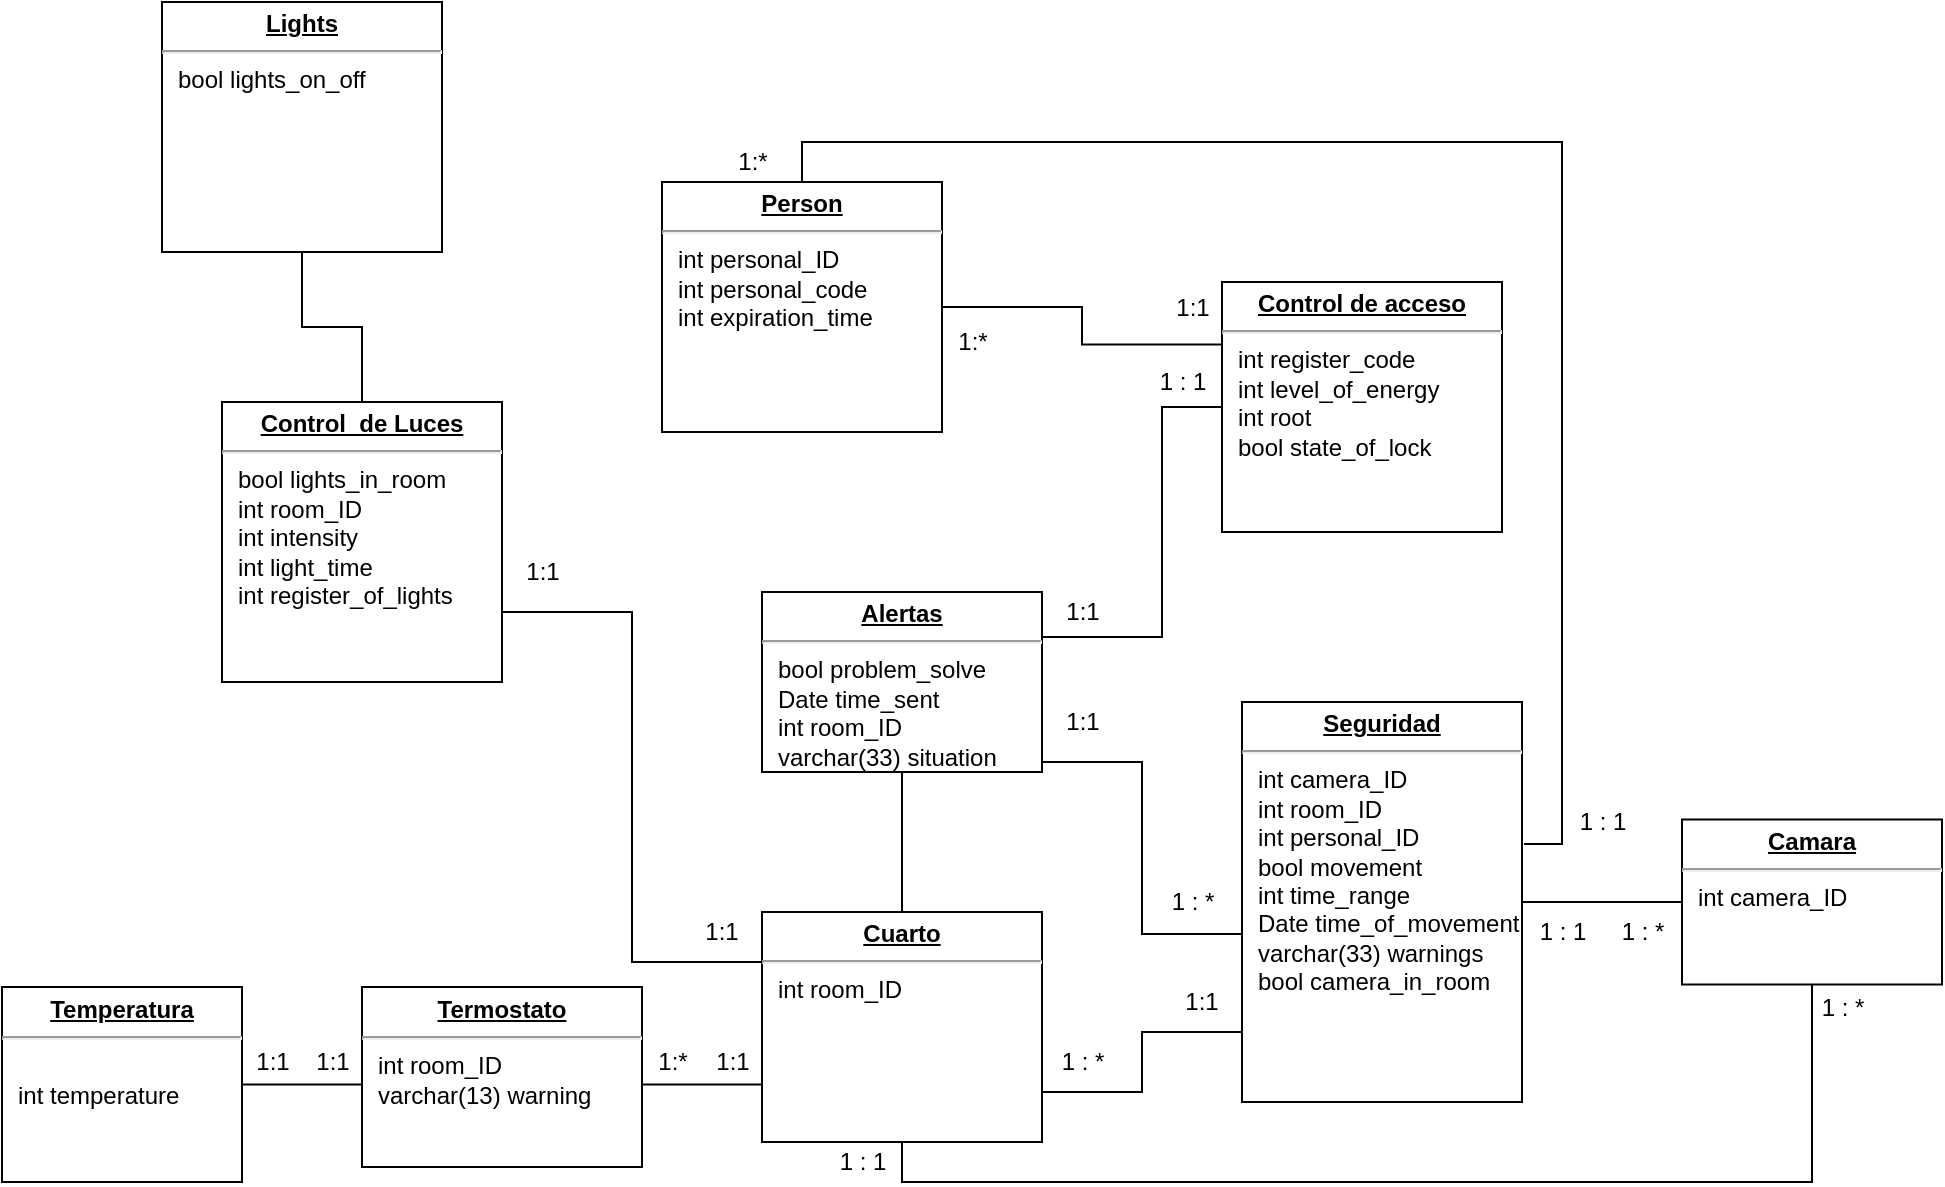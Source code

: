 <mxfile version="13.7.9" type="github">
  <diagram name="Page-1" id="a7904f86-f2b4-8e86-fa97-74104820619b">
    <mxGraphModel dx="872" dy="415" grid="1" gridSize="10" guides="1" tooltips="1" connect="1" arrows="1" fold="1" page="1" pageScale="1" pageWidth="1100" pageHeight="850" background="#ffffff" math="0" shadow="0">
      <root>
        <mxCell id="0" />
        <mxCell id="1" parent="0" />
        <mxCell id="24794b860abc3c2d-17" value="&lt;p style=&quot;margin: 0px ; margin-top: 4px ; text-align: center ; text-decoration: underline&quot;&gt;&lt;b&gt;Control&amp;nbsp; de Luces&lt;/b&gt;&lt;/p&gt;&lt;hr&gt;&lt;p style=&quot;margin: 0px ; margin-left: 8px&quot;&gt;bool lights_in_room&lt;/p&gt;&lt;p style=&quot;margin: 0px ; margin-left: 8px&quot;&gt;int room_ID&lt;/p&gt;&lt;p style=&quot;margin: 0px ; margin-left: 8px&quot;&gt;int intensity&lt;/p&gt;&lt;p style=&quot;margin: 0px ; margin-left: 8px&quot;&gt;int light_time&lt;/p&gt;&lt;p style=&quot;margin: 0px ; margin-left: 8px&quot;&gt;int register_of_lights&lt;/p&gt;&lt;p style=&quot;margin: 0px ; margin-left: 8px&quot;&gt;&lt;br&gt;&lt;/p&gt;&lt;p style=&quot;margin: 0px ; margin-left: 8px&quot;&gt;&lt;br&gt;&lt;/p&gt;" style="verticalAlign=top;align=left;overflow=fill;fontSize=12;fontFamily=Helvetica;html=1;rounded=0;shadow=0;comic=0;labelBackgroundColor=none;strokeWidth=1" parent="1" vertex="1">
          <mxGeometry x="140" y="210" width="140" height="140" as="geometry" />
        </mxCell>
        <mxCell id="1vMcAqGXp4CeMKx0f15Z-10" style="edgeStyle=orthogonalEdgeStyle;rounded=0;orthogonalLoop=1;jettySize=auto;html=1;entryX=0;entryY=0.75;entryDx=0;entryDy=0;verticalAlign=middle;endArrow=none;endFill=0;" parent="1" source="24794b860abc3c2d-19" target="24794b860abc3c2d-21" edge="1">
          <mxGeometry relative="1" as="geometry" />
        </mxCell>
        <mxCell id="24794b860abc3c2d-19" value="&lt;p style=&quot;margin: 0px ; margin-top: 4px ; text-align: center ; text-decoration: underline&quot;&gt;&lt;b&gt;Temperatura&lt;/b&gt;&lt;/p&gt;&lt;hr&gt;&lt;p style=&quot;margin: 0px ; margin-left: 8px&quot;&gt;&lt;br&gt;&lt;/p&gt;&lt;p style=&quot;margin: 0px ; margin-left: 8px&quot;&gt;int temperature&lt;/p&gt;&lt;p style=&quot;margin: 0px ; margin-left: 8px&quot;&gt;&lt;br&gt;&lt;/p&gt;" style="verticalAlign=top;align=left;overflow=fill;fontSize=12;fontFamily=Helvetica;html=1;rounded=0;shadow=0;comic=0;labelBackgroundColor=none;strokeWidth=1" parent="1" vertex="1">
          <mxGeometry x="30" y="502.5" width="120" height="97.5" as="geometry" />
        </mxCell>
        <mxCell id="24794b860abc3c2d-32" style="edgeStyle=orthogonalEdgeStyle;rounded=0;html=1;labelBackgroundColor=none;endArrow=none;endFill=0;endSize=8;fontFamily=Verdana;fontSize=12;align=left;exitX=1;exitY=0.5;" parent="1" source="24794b860abc3c2d-20" target="24794b860abc3c2d-24" edge="1">
          <mxGeometry relative="1" as="geometry">
            <Array as="points">
              <mxPoint x="550" y="390" />
              <mxPoint x="600" y="390" />
              <mxPoint x="600" y="476" />
            </Array>
          </mxGeometry>
        </mxCell>
        <mxCell id="vEcGuKXlBhVvmT3Uw1EQ-3" style="edgeStyle=orthogonalEdgeStyle;rounded=0;orthogonalLoop=1;jettySize=auto;html=1;exitX=0.5;exitY=1;exitDx=0;exitDy=0;entryX=0.5;entryY=0;entryDx=0;entryDy=0;endArrow=none;endFill=0;" parent="1" source="24794b860abc3c2d-20" target="24794b860abc3c2d-21" edge="1">
          <mxGeometry relative="1" as="geometry" />
        </mxCell>
        <mxCell id="24794b860abc3c2d-20" value="&lt;p style=&quot;margin: 0px ; margin-top: 4px ; text-align: center ; text-decoration: underline&quot;&gt;&lt;b&gt;Alertas&lt;/b&gt;&lt;/p&gt;&lt;hr&gt;&lt;p style=&quot;margin: 0px ; margin-left: 8px&quot;&gt;bool problem_solve&lt;/p&gt;&lt;p style=&quot;margin: 0px ; margin-left: 8px&quot;&gt;Date time_sent&lt;/p&gt;&lt;p style=&quot;margin: 0px ; margin-left: 8px&quot;&gt;int room_ID&lt;/p&gt;&lt;p style=&quot;margin: 0px ; margin-left: 8px&quot;&gt;varchar(33) situation&lt;/p&gt;" style="verticalAlign=top;align=left;overflow=fill;fontSize=12;fontFamily=Helvetica;html=1;rounded=0;shadow=0;comic=0;labelBackgroundColor=none;strokeWidth=1" parent="1" vertex="1">
          <mxGeometry x="410" y="305" width="140" height="90" as="geometry" />
        </mxCell>
        <mxCell id="24794b860abc3c2d-33" style="edgeStyle=orthogonalEdgeStyle;rounded=0;html=1;exitX=1;exitY=0.5;entryX=0;entryY=0.75;labelBackgroundColor=none;endArrow=none;endFill=0;endSize=8;fontFamily=Verdana;fontSize=12;align=left;" parent="1" source="24794b860abc3c2d-21" target="24794b860abc3c2d-24" edge="1">
          <mxGeometry relative="1" as="geometry">
            <Array as="points">
              <mxPoint x="600" y="555" />
              <mxPoint x="600" y="525" />
              <mxPoint x="650" y="525" />
            </Array>
          </mxGeometry>
        </mxCell>
        <mxCell id="24794b860abc3c2d-48" style="edgeStyle=orthogonalEdgeStyle;rounded=0;html=1;exitX=0;exitY=0.25;entryX=1;entryY=0.75;labelBackgroundColor=none;endArrow=none;endFill=0;endSize=8;fontFamily=Verdana;fontSize=12;align=left;" parent="1" source="24794b860abc3c2d-21" target="24794b860abc3c2d-17" edge="1">
          <mxGeometry relative="1" as="geometry">
            <Array as="points">
              <mxPoint x="410" y="490" />
              <mxPoint x="345" y="490" />
              <mxPoint x="345" y="315" />
            </Array>
          </mxGeometry>
        </mxCell>
        <mxCell id="24794b860abc3c2d-21" value="&lt;p style=&quot;margin: 0px ; margin-top: 4px ; text-align: center ; text-decoration: underline&quot;&gt;&lt;b&gt;Cuarto&lt;/b&gt;&lt;/p&gt;&lt;hr&gt;&lt;p style=&quot;margin: 0px ; margin-left: 8px&quot;&gt;int room_ID&lt;/p&gt;&lt;p style=&quot;margin: 0px ; margin-left: 8px&quot;&gt;&lt;br&gt;&lt;/p&gt;" style="verticalAlign=top;align=left;overflow=fill;fontSize=12;fontFamily=Helvetica;html=1;rounded=0;shadow=0;comic=0;labelBackgroundColor=none;strokeWidth=1" parent="1" vertex="1">
          <mxGeometry x="410" y="465" width="140" height="115" as="geometry" />
        </mxCell>
        <mxCell id="24794b860abc3c2d-31" style="edgeStyle=orthogonalEdgeStyle;rounded=0;html=1;labelBackgroundColor=none;endArrow=none;endFill=0;endSize=8;fontFamily=Verdana;fontSize=12;align=left;entryX=1;entryY=0.25;" parent="1" source="24794b860abc3c2d-23" target="24794b860abc3c2d-20" edge="1">
          <mxGeometry relative="1" as="geometry">
            <Array as="points">
              <mxPoint x="610" y="328" />
            </Array>
          </mxGeometry>
        </mxCell>
        <mxCell id="24794b860abc3c2d-23" value="&lt;p style=&quot;margin: 0px ; margin-top: 4px ; text-align: center ; text-decoration: underline&quot;&gt;&lt;b&gt;Control de acceso&lt;/b&gt;&lt;/p&gt;&lt;hr&gt;&lt;p style=&quot;margin: 0px ; margin-left: 8px&quot;&gt;int register_code&lt;/p&gt;&lt;p style=&quot;margin: 0px ; margin-left: 8px&quot;&gt;int level_of_energy&lt;/p&gt;&lt;p style=&quot;margin: 0px ; margin-left: 8px&quot;&gt;int root&lt;/p&gt;&lt;p style=&quot;margin: 0px ; margin-left: 8px&quot;&gt;bool state_of_lock&lt;/p&gt;&lt;p style=&quot;margin: 0px ; margin-left: 8px&quot;&gt;&lt;br&gt;&lt;/p&gt;" style="verticalAlign=top;align=left;overflow=fill;fontSize=12;fontFamily=Helvetica;html=1;rounded=0;shadow=0;comic=0;labelBackgroundColor=none;strokeWidth=1" parent="1" vertex="1">
          <mxGeometry x="640" y="150" width="140" height="125" as="geometry" />
        </mxCell>
        <mxCell id="24794b860abc3c2d-24" value="&lt;p style=&quot;margin: 0px ; margin-top: 4px ; text-align: center ; text-decoration: underline&quot;&gt;&lt;b&gt;Seguridad&lt;/b&gt;&lt;/p&gt;&lt;hr&gt;&lt;p style=&quot;margin: 0px ; margin-left: 8px&quot;&gt;int camera_ID&lt;/p&gt;&lt;p style=&quot;margin: 0px ; margin-left: 8px&quot;&gt;int room_ID&lt;/p&gt;&lt;p style=&quot;margin: 0px ; margin-left: 8px&quot;&gt;int personal_ID&lt;/p&gt;&lt;p style=&quot;margin: 0px ; margin-left: 8px&quot;&gt;bool movement&lt;/p&gt;&lt;p style=&quot;margin: 0px ; margin-left: 8px&quot;&gt;&lt;span&gt;int time_range&lt;/span&gt;&lt;/p&gt;&lt;p style=&quot;margin: 0px ; margin-left: 8px&quot;&gt;Date time_of_movement&lt;/p&gt;&lt;p style=&quot;margin: 0px ; margin-left: 8px&quot;&gt;varchar(33) warnings&lt;/p&gt;&lt;p style=&quot;margin: 0px ; margin-left: 8px&quot;&gt;bool camera_in_room&lt;/p&gt;&lt;p style=&quot;margin: 0px ; margin-left: 8px&quot;&gt;&lt;br&gt;&lt;/p&gt;" style="verticalAlign=top;align=left;overflow=fill;fontSize=12;fontFamily=Helvetica;html=1;rounded=0;shadow=0;comic=0;labelBackgroundColor=none;strokeWidth=1" parent="1" vertex="1">
          <mxGeometry x="650" y="360" width="140" height="200" as="geometry" />
        </mxCell>
        <mxCell id="1vMcAqGXp4CeMKx0f15Z-9" value="1:1" style="text;html=1;align=center;verticalAlign=middle;resizable=0;points=[];autosize=1;" parent="1" vertex="1">
          <mxGeometry x="380" y="530" width="30" height="20" as="geometry" />
        </mxCell>
        <mxCell id="1vMcAqGXp4CeMKx0f15Z-11" value="1:1" style="text;html=1;strokeColor=none;fillColor=none;align=center;verticalAlign=middle;whiteSpace=wrap;rounded=0;" parent="1" vertex="1">
          <mxGeometry x="370" y="465" width="40" height="20" as="geometry" />
        </mxCell>
        <mxCell id="1vMcAqGXp4CeMKx0f15Z-12" value="1:1" style="text;html=1;strokeColor=none;fillColor=none;align=center;verticalAlign=middle;whiteSpace=wrap;rounded=0;" parent="1" vertex="1">
          <mxGeometry x="610" y="500" width="40" height="20" as="geometry" />
        </mxCell>
        <mxCell id="1vMcAqGXp4CeMKx0f15Z-14" value="1 : *" style="text;html=1;align=center;verticalAlign=middle;resizable=0;points=[];autosize=1;" parent="1" vertex="1">
          <mxGeometry x="605" y="450" width="40" height="20" as="geometry" />
        </mxCell>
        <mxCell id="1vMcAqGXp4CeMKx0f15Z-18" value="1:1" style="text;html=1;align=center;verticalAlign=middle;resizable=0;points=[];autosize=1;" parent="1" vertex="1">
          <mxGeometry x="150" y="530" width="30" height="20" as="geometry" />
        </mxCell>
        <mxCell id="1vMcAqGXp4CeMKx0f15Z-20" value="1:1" style="text;html=1;align=center;verticalAlign=middle;resizable=0;points=[];autosize=1;" parent="1" vertex="1">
          <mxGeometry x="285" y="285" width="30" height="20" as="geometry" />
        </mxCell>
        <mxCell id="1vMcAqGXp4CeMKx0f15Z-21" value="1:1" style="text;html=1;align=center;verticalAlign=middle;resizable=0;points=[];autosize=1;" parent="1" vertex="1">
          <mxGeometry x="555" y="360" width="30" height="20" as="geometry" />
        </mxCell>
        <mxCell id="1vMcAqGXp4CeMKx0f15Z-22" value="1 : *" style="text;html=1;align=center;verticalAlign=middle;resizable=0;points=[];autosize=1;" parent="1" vertex="1">
          <mxGeometry x="550" y="530" width="40" height="20" as="geometry" />
        </mxCell>
        <mxCell id="1vMcAqGXp4CeMKx0f15Z-26" value="1:1" style="text;html=1;align=center;verticalAlign=middle;resizable=0;points=[];autosize=1;" parent="1" vertex="1">
          <mxGeometry x="555" y="305" width="30" height="20" as="geometry" />
        </mxCell>
        <mxCell id="1vMcAqGXp4CeMKx0f15Z-27" value="1 : 1" style="text;html=1;align=center;verticalAlign=middle;resizable=0;points=[];autosize=1;" parent="1" vertex="1">
          <mxGeometry x="600" y="190" width="40" height="20" as="geometry" />
        </mxCell>
        <mxCell id="vEcGuKXlBhVvmT3Uw1EQ-2" style="edgeStyle=orthogonalEdgeStyle;rounded=0;orthogonalLoop=1;jettySize=auto;html=1;exitX=1;exitY=0.5;exitDx=0;exitDy=0;entryX=0;entryY=0.25;entryDx=0;entryDy=0;endArrow=none;endFill=0;" parent="1" source="vEcGuKXlBhVvmT3Uw1EQ-1" target="24794b860abc3c2d-23" edge="1">
          <mxGeometry relative="1" as="geometry" />
        </mxCell>
        <mxCell id="vEcGuKXlBhVvmT3Uw1EQ-4" style="edgeStyle=orthogonalEdgeStyle;rounded=0;orthogonalLoop=1;jettySize=auto;html=1;exitX=0.5;exitY=0;exitDx=0;exitDy=0;endArrow=none;endFill=0;entryX=1.007;entryY=0.355;entryDx=0;entryDy=0;entryPerimeter=0;" parent="1" source="vEcGuKXlBhVvmT3Uw1EQ-1" target="24794b860abc3c2d-24" edge="1">
          <mxGeometry relative="1" as="geometry">
            <mxPoint x="910" y="420" as="targetPoint" />
          </mxGeometry>
        </mxCell>
        <mxCell id="vEcGuKXlBhVvmT3Uw1EQ-1" value="&lt;p style=&quot;margin: 0px ; margin-top: 4px ; text-align: center ; text-decoration: underline&quot;&gt;&lt;b&gt;Person&lt;/b&gt;&lt;/p&gt;&lt;hr&gt;&lt;p style=&quot;margin: 0px ; margin-left: 8px&quot;&gt;int personal_ID&lt;/p&gt;&lt;p style=&quot;margin: 0px ; margin-left: 8px&quot;&gt;int personal_code&lt;/p&gt;&lt;p style=&quot;margin: 0px ; margin-left: 8px&quot;&gt;int expiration_time&lt;/p&gt;" style="verticalAlign=top;align=left;overflow=fill;fontSize=12;fontFamily=Helvetica;html=1;rounded=0;shadow=0;comic=0;labelBackgroundColor=none;strokeWidth=1" parent="1" vertex="1">
          <mxGeometry x="360" y="100" width="140" height="125" as="geometry" />
        </mxCell>
        <mxCell id="vEcGuKXlBhVvmT3Uw1EQ-5" value="1:*" style="text;html=1;align=center;verticalAlign=middle;resizable=0;points=[];autosize=1;" parent="1" vertex="1">
          <mxGeometry x="390" y="80" width="30" height="20" as="geometry" />
        </mxCell>
        <mxCell id="vEcGuKXlBhVvmT3Uw1EQ-6" value="1 : 1" style="text;html=1;align=center;verticalAlign=middle;resizable=0;points=[];autosize=1;" parent="1" vertex="1">
          <mxGeometry x="810" y="410" width="40" height="20" as="geometry" />
        </mxCell>
        <mxCell id="vEcGuKXlBhVvmT3Uw1EQ-7" value="1:1" style="text;html=1;align=center;verticalAlign=middle;resizable=0;points=[];autosize=1;" parent="1" vertex="1">
          <mxGeometry x="610" y="152.5" width="30" height="20" as="geometry" />
        </mxCell>
        <mxCell id="vEcGuKXlBhVvmT3Uw1EQ-10" value="1:*" style="text;html=1;align=center;verticalAlign=middle;resizable=0;points=[];autosize=1;" parent="1" vertex="1">
          <mxGeometry x="500" y="170" width="30" height="20" as="geometry" />
        </mxCell>
        <mxCell id="vEcGuKXlBhVvmT3Uw1EQ-12" style="edgeStyle=orthogonalEdgeStyle;rounded=0;orthogonalLoop=1;jettySize=auto;html=1;exitX=0.5;exitY=1;exitDx=0;exitDy=0;entryX=0.5;entryY=0;entryDx=0;entryDy=0;endArrow=none;endFill=0;" parent="1" source="vEcGuKXlBhVvmT3Uw1EQ-11" target="24794b860abc3c2d-17" edge="1">
          <mxGeometry relative="1" as="geometry" />
        </mxCell>
        <mxCell id="vEcGuKXlBhVvmT3Uw1EQ-11" value="&lt;p style=&quot;margin: 0px ; margin-top: 4px ; text-align: center ; text-decoration: underline&quot;&gt;&lt;b&gt;Lights&lt;/b&gt;&lt;/p&gt;&lt;hr&gt;&lt;p style=&quot;margin: 0px ; margin-left: 8px&quot;&gt;bool lights_on_off&lt;/p&gt;&lt;p style=&quot;margin: 0px ; margin-left: 8px&quot;&gt;&lt;br&gt;&lt;/p&gt;" style="verticalAlign=top;align=left;overflow=fill;fontSize=12;fontFamily=Helvetica;html=1;rounded=0;shadow=0;comic=0;labelBackgroundColor=none;strokeWidth=1" parent="1" vertex="1">
          <mxGeometry x="110" y="10" width="140" height="125" as="geometry" />
        </mxCell>
        <mxCell id="gePmuHFCPySpf_KukdNm-4" style="edgeStyle=orthogonalEdgeStyle;rounded=0;orthogonalLoop=1;jettySize=auto;html=1;endArrow=none;endFill=0;" edge="1" parent="1" source="vEcGuKXlBhVvmT3Uw1EQ-13" target="24794b860abc3c2d-24">
          <mxGeometry relative="1" as="geometry" />
        </mxCell>
        <mxCell id="gePmuHFCPySpf_KukdNm-5" style="edgeStyle=orthogonalEdgeStyle;rounded=0;orthogonalLoop=1;jettySize=auto;html=1;entryX=0.5;entryY=1;entryDx=0;entryDy=0;endArrow=none;endFill=0;" edge="1" parent="1" source="vEcGuKXlBhVvmT3Uw1EQ-13" target="24794b860abc3c2d-21">
          <mxGeometry relative="1" as="geometry">
            <Array as="points">
              <mxPoint x="935" y="600" />
              <mxPoint x="480" y="600" />
            </Array>
          </mxGeometry>
        </mxCell>
        <mxCell id="vEcGuKXlBhVvmT3Uw1EQ-13" value="&lt;p style=&quot;margin: 0px ; margin-top: 4px ; text-align: center ; text-decoration: underline&quot;&gt;&lt;b&gt;Camara&lt;/b&gt;&lt;/p&gt;&lt;hr&gt;&lt;p style=&quot;margin: 0px ; margin-left: 8px&quot;&gt;int camera_ID&lt;/p&gt;" style="verticalAlign=top;align=left;overflow=fill;fontSize=12;fontFamily=Helvetica;html=1;rounded=0;shadow=0;comic=0;labelBackgroundColor=none;strokeWidth=1" parent="1" vertex="1">
          <mxGeometry x="870" y="418.75" width="130" height="82.5" as="geometry" />
        </mxCell>
        <mxCell id="vEcGuKXlBhVvmT3Uw1EQ-14" value="&lt;p style=&quot;margin: 0px ; margin-top: 4px ; text-align: center ; text-decoration: underline&quot;&gt;&lt;b&gt;Termostato&lt;/b&gt;&lt;/p&gt;&lt;hr&gt;&lt;p style=&quot;margin: 0px ; margin-left: 8px&quot;&gt;int room_ID&lt;/p&gt;&lt;p style=&quot;margin: 0px ; margin-left: 8px&quot;&gt;varchar(13) warning&lt;/p&gt;" style="verticalAlign=top;align=left;overflow=fill;fontSize=12;fontFamily=Helvetica;html=1;rounded=0;shadow=0;comic=0;labelBackgroundColor=none;strokeWidth=1" parent="1" vertex="1">
          <mxGeometry x="210" y="502.5" width="140" height="90" as="geometry" />
        </mxCell>
        <mxCell id="gePmuHFCPySpf_KukdNm-1" value="1:*" style="text;html=1;align=center;verticalAlign=middle;resizable=0;points=[];autosize=1;" vertex="1" parent="1">
          <mxGeometry x="350" y="530" width="30" height="20" as="geometry" />
        </mxCell>
        <mxCell id="gePmuHFCPySpf_KukdNm-2" value="1:1" style="text;html=1;align=center;verticalAlign=middle;resizable=0;points=[];autosize=1;" vertex="1" parent="1">
          <mxGeometry x="180" y="530" width="30" height="20" as="geometry" />
        </mxCell>
        <mxCell id="gePmuHFCPySpf_KukdNm-6" value="1 : 1" style="text;html=1;align=center;verticalAlign=middle;resizable=0;points=[];autosize=1;" vertex="1" parent="1">
          <mxGeometry x="790" y="465" width="40" height="20" as="geometry" />
        </mxCell>
        <mxCell id="gePmuHFCPySpf_KukdNm-7" value="1 : *" style="text;html=1;align=center;verticalAlign=middle;resizable=0;points=[];autosize=1;" vertex="1" parent="1">
          <mxGeometry x="830" y="465" width="40" height="20" as="geometry" />
        </mxCell>
        <mxCell id="gePmuHFCPySpf_KukdNm-8" value="1 : 1" style="text;html=1;align=center;verticalAlign=middle;resizable=0;points=[];autosize=1;" vertex="1" parent="1">
          <mxGeometry x="440" y="580" width="40" height="20" as="geometry" />
        </mxCell>
        <mxCell id="gePmuHFCPySpf_KukdNm-9" value="1 : *" style="text;html=1;align=center;verticalAlign=middle;resizable=0;points=[];autosize=1;" vertex="1" parent="1">
          <mxGeometry x="930" y="502.5" width="40" height="20" as="geometry" />
        </mxCell>
      </root>
    </mxGraphModel>
  </diagram>
</mxfile>
